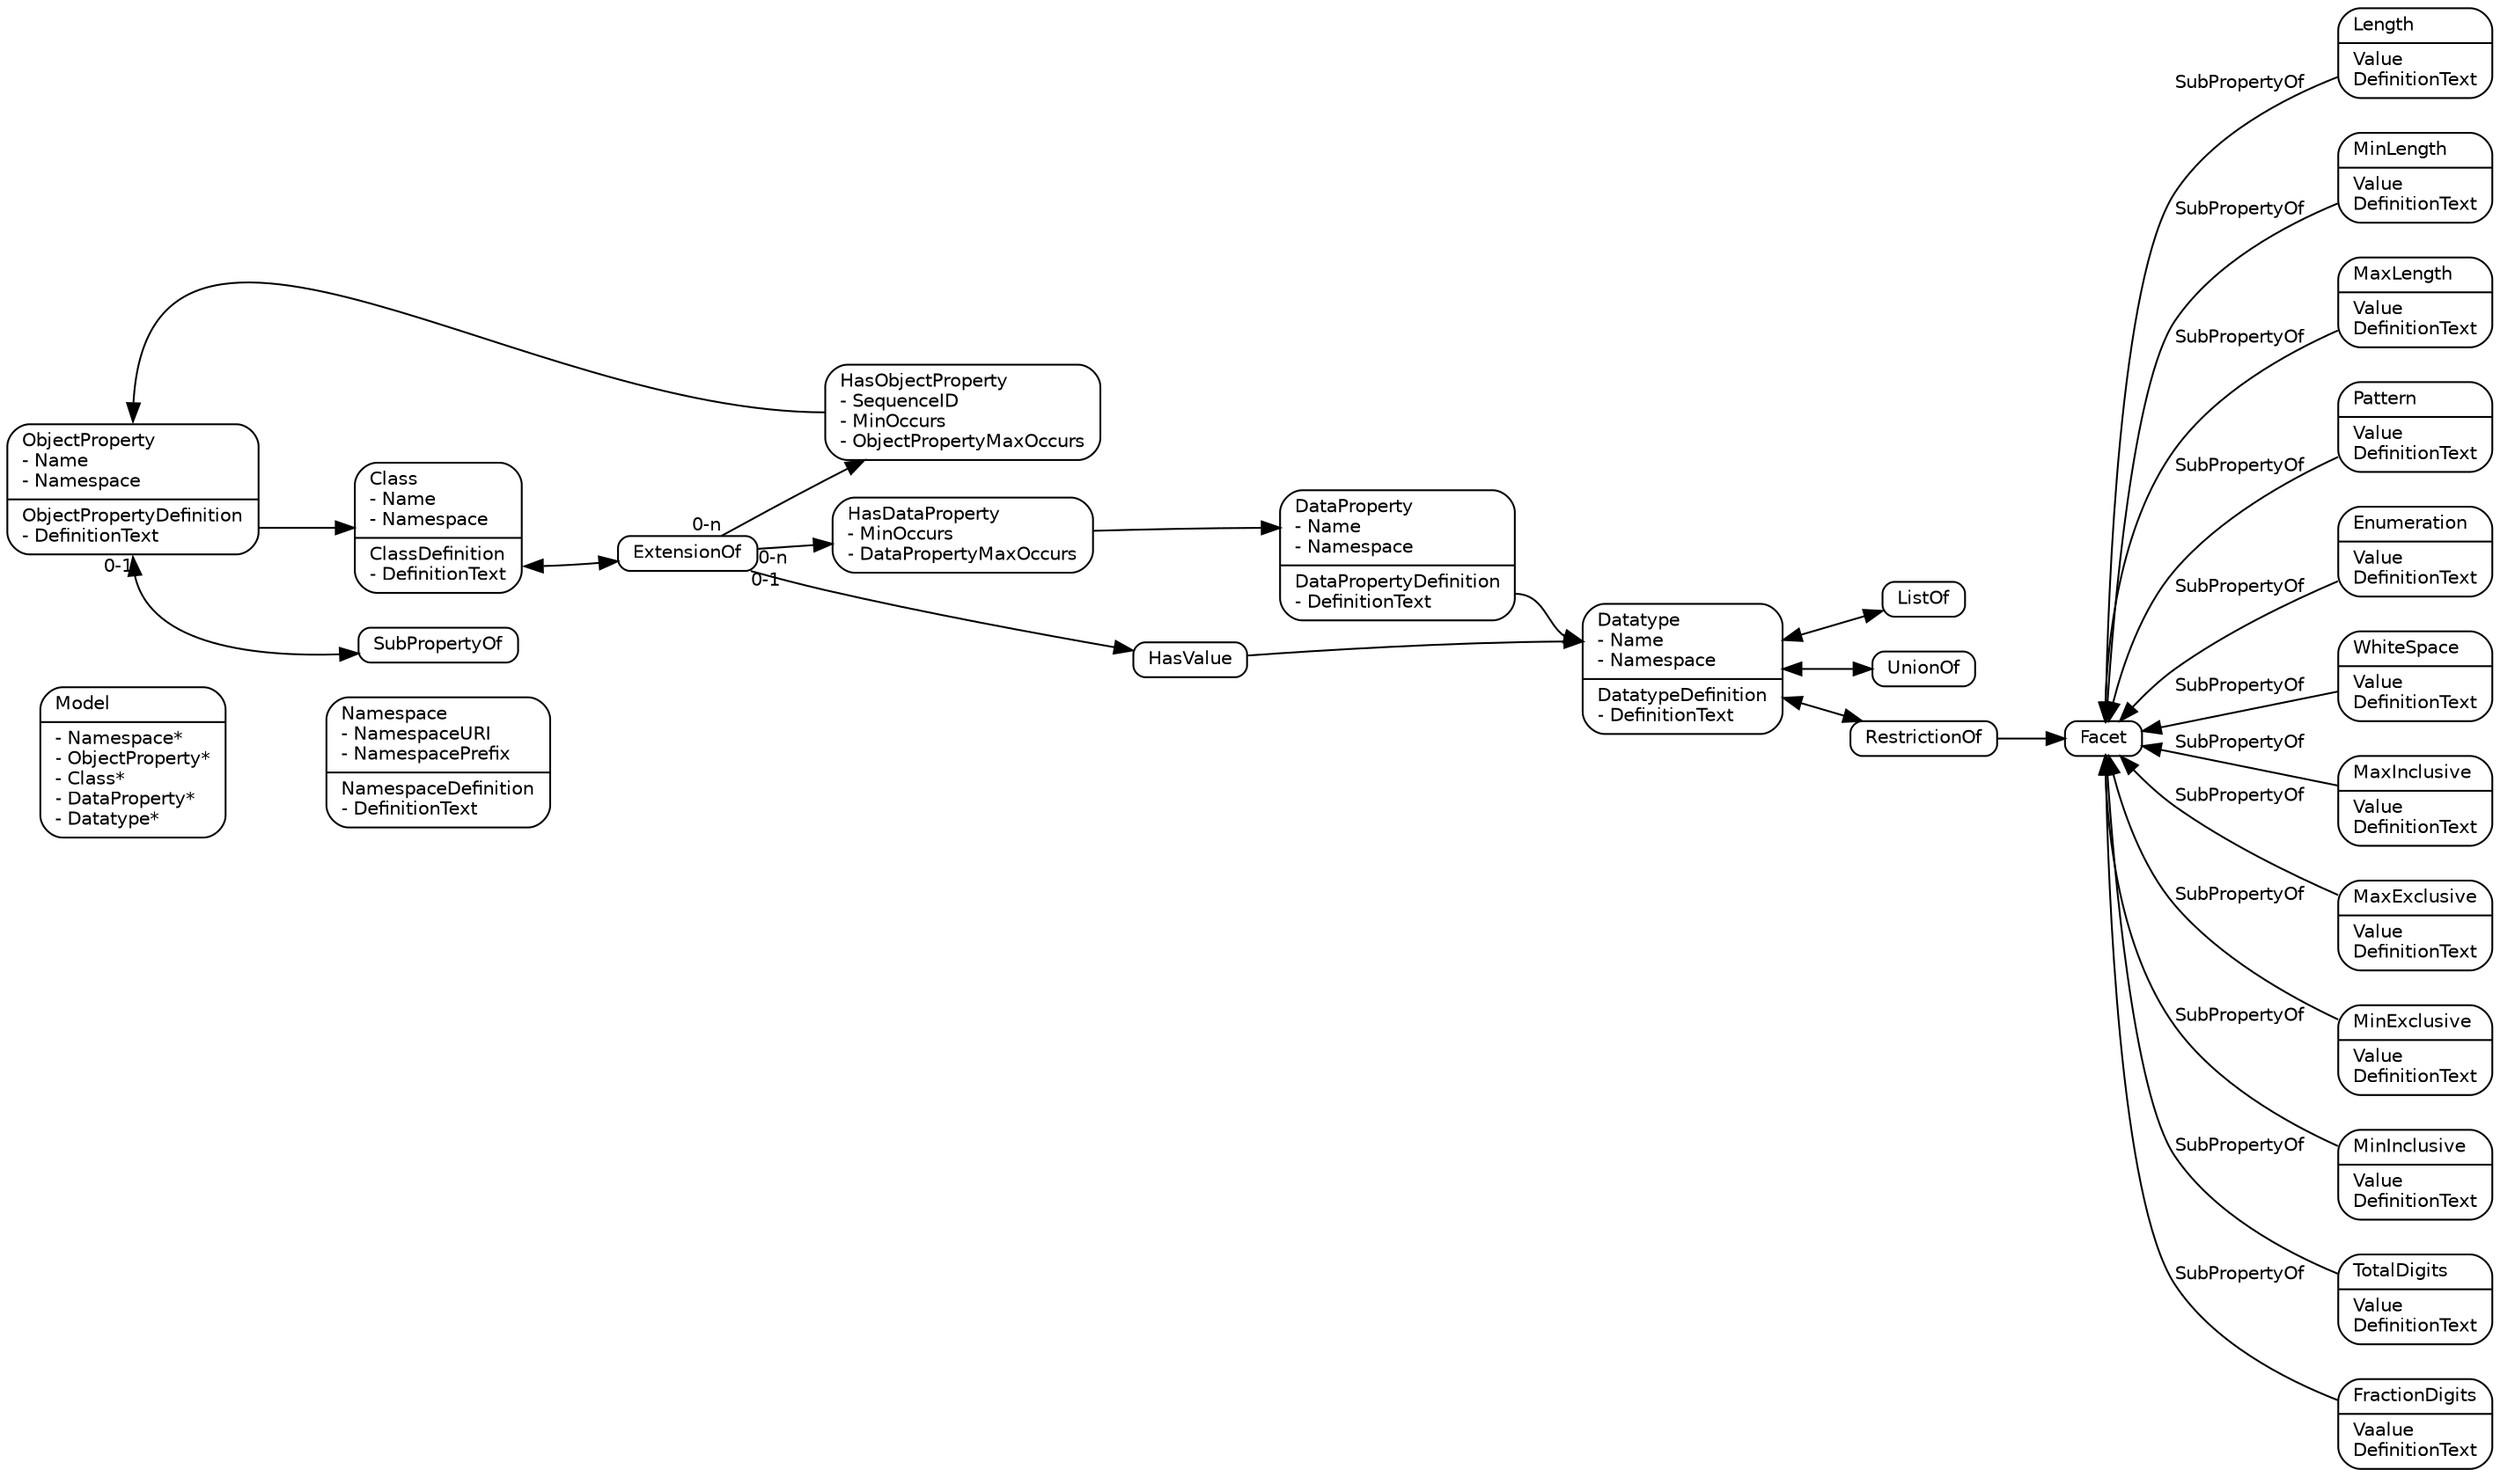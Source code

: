digraph G {
  edge [fontname = "Helvetica", fontsize = 10, dir = forward];
  node [fontname = "Helvetica", fontsize = 10, width = 0, height = 0];
  rankdir = LR;

  node [shape=Mrecord];
  
  // model ///////////////////////////////////////////////////////////////////

  Model [label="\N\l|- Namespace*\l- ObjectProperty*\l- Class*\l- DataProperty*\l- Datatype*\l"];

  // namespace ///////////////////////////////////////////////////////

  Namespace [label="<ref>\N\l- NamespaceURI\l- NamespacePrefix\l|<def>\NDefinition\l- DefinitionText\l"];

  Model -> Namespace [style = invis];

  // object property ///////////////////////////////////////////////////////

  ObjectProperty [label="<ref>\N\l- Name\l- Namespace\l|<def>\NDefinition\l- DefinitionText\l"];
  ObjectProperty:def -> Class;
  ObjectProperty:def:s -> SubPropertyOf [dir=both] [taillabel="0-1"];

  SubPropertyOf [label="\N\l"];

  // class ///////////////////////////////////////////////////////

  Class [label="<ref>\N\l- Name\l- Namespace\l|<def>\NDefinition\l- DefinitionText\l"];
  Class:def -> ExtensionOf [dir=both];
  ExtensionOf [label="\N\l"];
  ExtensionOf -> { HasDataProperty HasObjectProperty } [taillabel="0-n"];
  ExtensionOf -> HasValue [taillabel="0-1"];
  
  HasValue [label="\N\l"];
  HasValue -> Datatype:ref;

  HasObjectProperty [label="\N\l- SequenceID\l- MinOccurs\l- ObjectPropertyMaxOccurs\l"];
  HasObjectProperty:w -> ObjectProperty:ref:n;

  HasDataProperty [label="\N\l- MinOccurs\l- DataPropertyMaxOccurs\l"];
  HasDataProperty -> DataProperty:ref;

  // data property ///////////////////////////////////////////////////////

  DataProperty [label="<ref>\N\l- Name\l- Namespace\l|<def>\NDefinition\l- DefinitionText\l"];
  DataProperty:def -> Datatype:ref;
  
  // datatype ///////////////////////////////////////////////////////

  Datatype [label="<ref>\N\l- Name\l- Namespace\l|<def>\NDefinition\l- DefinitionText\l"];
  Datatype -> ListOf [dir=both];
  Datatype -> UnionOf [dir=both];
  Datatype -> RestrictionOf [dir=both];

  ListOf [label="\N\l"];

  UnionOf [label="\N\l"];

  RestrictionOf [label="\N\l"];
  RestrictionOf -> Facet;

  // facets
  Facet [label="\N\l"];
  Length [label="\N\l|Value\lDefinitionText\l"];
  MinLength [label="\N\l|Value\lDefinitionText\l"];
  MaxLength [label="\N\l|Value\lDefinitionText\l"];
  Pattern [label="\N\l|Value\lDefinitionText\l"];
  Enumeration [label="\N\l|Value\lDefinitionText\l"];
  WhiteSpace [label="\N\l|Value\lDefinitionText\l"];
  MaxInclusive [label="\N\l|Value\lDefinitionText\l"];
  MaxExclusive [label="\N\l|Value\lDefinitionText\l"];
  MinExclusive [label="\N\l|Value\lDefinitionText\l"];
  MinInclusive [label="\N\l|Value\lDefinitionText\l"];
  TotalDigits [label="\N\l|Value\lDefinitionText\l"];
  FractionDigits [label="\N\l|Vaalue\lDefinitionText\l"];

  edge [dir=back, label="SubPropertyOf"];
  Facet -> { Length MinLength MaxLength Pattern Enumeration WhiteSpace MaxInclusive MaxExclusive MinExclusive MinInclusive TotalDigits FractionDigits }
}
